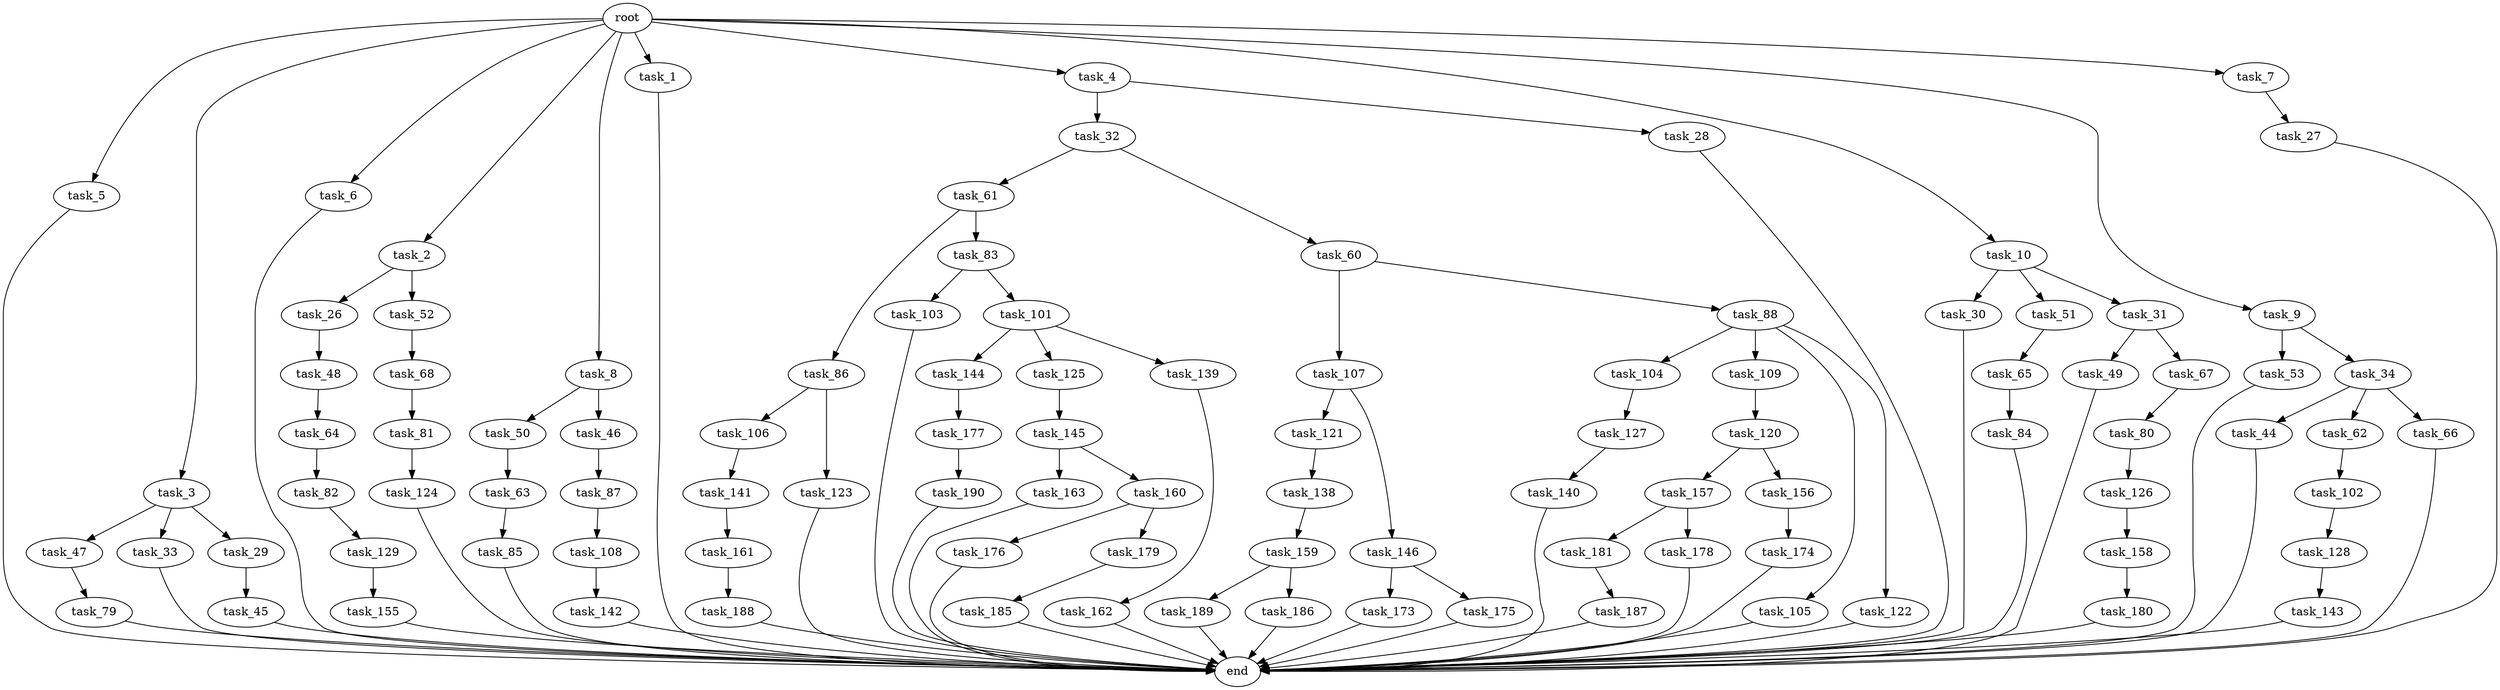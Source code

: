 digraph G {
  task_173 [size="42090679500.800003"];
  task_65 [size="30923764531.200001"];
  task_45 [size="13743895347.200001"];
  task_5 [size="102.400000"];
  task_47 [size="85899345920.000000"];
  task_3 [size="102.400000"];
  task_6 [size="102.400000"];
  task_30 [size="30923764531.200001"];
  task_2 [size="102.400000"];
  end [size="0.000000"];
  task_104 [size="69578470195.199997"];
  task_8 [size="102.400000"];
  task_44 [size="30923764531.200001"];
  task_163 [size="30923764531.200001"];
  task_1 [size="102.400000"];
  task_53 [size="3435973836.800000"];
  task_84 [size="85899345920.000000"];
  task_49 [size="69578470195.199997"];
  task_187 [size="7730941132.800000"];
  task_86 [size="21474836480.000000"];
  task_145 [size="7730941132.800000"];
  task_109 [size="69578470195.199997"];
  task_177 [size="69578470195.199997"];
  task_34 [size="3435973836.800000"];
  task_33 [size="85899345920.000000"];
  task_189 [size="42090679500.800003"];
  task_138 [size="13743895347.200001"];
  task_106 [size="13743895347.200001"];
  task_160 [size="30923764531.200001"];
  task_105 [size="69578470195.199997"];
  task_48 [size="30923764531.200001"];
  task_4 [size="102.400000"];
  task_157 [size="30923764531.200001"];
  task_79 [size="13743895347.200001"];
  task_176 [size="7730941132.800000"];
  task_181 [size="54975581388.800003"];
  task_120 [size="42090679500.800003"];
  task_82 [size="42090679500.800003"];
  task_144 [size="42090679500.800003"];
  task_50 [size="3435973836.800000"];
  task_10 [size="102.400000"];
  task_161 [size="69578470195.199997"];
  task_127 [size="7730941132.800000"];
  task_83 [size="21474836480.000000"];
  task_103 [size="21474836480.000000"];
  task_62 [size="30923764531.200001"];
  task_9 [size="102.400000"];
  task_46 [size="3435973836.800000"];
  task_175 [size="42090679500.800003"];
  task_121 [size="85899345920.000000"];
  task_186 [size="42090679500.800003"];
  task_107 [size="21474836480.000000"];
  task_126 [size="3435973836.800000"];
  task_27 [size="69578470195.199997"];
  task_179 [size="7730941132.800000"];
  task_61 [size="3435973836.800000"];
  task_143 [size="30923764531.200001"];
  task_80 [size="21474836480.000000"];
  task_51 [size="30923764531.200001"];
  task_66 [size="30923764531.200001"];
  task_142 [size="13743895347.200001"];
  root [size="0.000000"];
  task_146 [size="85899345920.000000"];
  task_32 [size="30923764531.200001"];
  task_141 [size="85899345920.000000"];
  task_188 [size="30923764531.200001"];
  task_180 [size="54975581388.800003"];
  task_129 [size="30923764531.200001"];
  task_88 [size="21474836480.000000"];
  task_26 [size="69578470195.199997"];
  task_140 [size="54975581388.800003"];
  task_87 [size="3435973836.800000"];
  task_29 [size="85899345920.000000"];
  task_31 [size="30923764531.200001"];
  task_81 [size="42090679500.800003"];
  task_85 [size="54975581388.800003"];
  task_122 [size="69578470195.199997"];
  task_63 [size="69578470195.199997"];
  task_52 [size="69578470195.199997"];
  task_162 [size="54975581388.800003"];
  task_101 [size="21474836480.000000"];
  task_28 [size="30923764531.200001"];
  task_67 [size="69578470195.199997"];
  task_178 [size="54975581388.800003"];
  task_159 [size="54975581388.800003"];
  task_125 [size="42090679500.800003"];
  task_102 [size="54975581388.800003"];
  task_155 [size="42090679500.800003"];
  task_124 [size="54975581388.800003"];
  task_7 [size="102.400000"];
  task_139 [size="42090679500.800003"];
  task_190 [size="7730941132.800000"];
  task_156 [size="30923764531.200001"];
  task_128 [size="30923764531.200001"];
  task_108 [size="69578470195.199997"];
  task_185 [size="85899345920.000000"];
  task_68 [size="7730941132.800000"];
  task_60 [size="3435973836.800000"];
  task_174 [size="54975581388.800003"];
  task_64 [size="13743895347.200001"];
  task_123 [size="13743895347.200001"];
  task_158 [size="85899345920.000000"];

  task_173 -> end [size="1.000000"];
  task_65 -> task_84 [size="838860800.000000"];
  task_45 -> end [size="1.000000"];
  task_5 -> end [size="1.000000"];
  task_47 -> task_79 [size="134217728.000000"];
  task_3 -> task_47 [size="838860800.000000"];
  task_3 -> task_29 [size="838860800.000000"];
  task_3 -> task_33 [size="838860800.000000"];
  task_6 -> end [size="1.000000"];
  task_30 -> end [size="1.000000"];
  task_2 -> task_26 [size="679477248.000000"];
  task_2 -> task_52 [size="679477248.000000"];
  task_104 -> task_127 [size="75497472.000000"];
  task_8 -> task_50 [size="33554432.000000"];
  task_8 -> task_46 [size="33554432.000000"];
  task_44 -> end [size="1.000000"];
  task_163 -> end [size="1.000000"];
  task_1 -> end [size="1.000000"];
  task_53 -> end [size="1.000000"];
  task_84 -> end [size="1.000000"];
  task_49 -> end [size="1.000000"];
  task_187 -> end [size="1.000000"];
  task_86 -> task_106 [size="134217728.000000"];
  task_86 -> task_123 [size="134217728.000000"];
  task_145 -> task_160 [size="301989888.000000"];
  task_145 -> task_163 [size="301989888.000000"];
  task_109 -> task_120 [size="411041792.000000"];
  task_177 -> task_190 [size="75497472.000000"];
  task_34 -> task_62 [size="301989888.000000"];
  task_34 -> task_44 [size="301989888.000000"];
  task_34 -> task_66 [size="301989888.000000"];
  task_33 -> end [size="1.000000"];
  task_189 -> end [size="1.000000"];
  task_138 -> task_159 [size="536870912.000000"];
  task_106 -> task_141 [size="838860800.000000"];
  task_160 -> task_176 [size="75497472.000000"];
  task_160 -> task_179 [size="75497472.000000"];
  task_105 -> end [size="1.000000"];
  task_48 -> task_64 [size="134217728.000000"];
  task_4 -> task_28 [size="301989888.000000"];
  task_4 -> task_32 [size="301989888.000000"];
  task_157 -> task_181 [size="536870912.000000"];
  task_157 -> task_178 [size="536870912.000000"];
  task_79 -> end [size="1.000000"];
  task_176 -> end [size="1.000000"];
  task_181 -> task_187 [size="75497472.000000"];
  task_120 -> task_157 [size="301989888.000000"];
  task_120 -> task_156 [size="301989888.000000"];
  task_82 -> task_129 [size="301989888.000000"];
  task_144 -> task_177 [size="679477248.000000"];
  task_50 -> task_63 [size="679477248.000000"];
  task_10 -> task_30 [size="301989888.000000"];
  task_10 -> task_31 [size="301989888.000000"];
  task_10 -> task_51 [size="301989888.000000"];
  task_161 -> task_188 [size="301989888.000000"];
  task_127 -> task_140 [size="536870912.000000"];
  task_83 -> task_101 [size="209715200.000000"];
  task_83 -> task_103 [size="209715200.000000"];
  task_103 -> end [size="1.000000"];
  task_62 -> task_102 [size="536870912.000000"];
  task_9 -> task_53 [size="33554432.000000"];
  task_9 -> task_34 [size="33554432.000000"];
  task_46 -> task_87 [size="33554432.000000"];
  task_175 -> end [size="1.000000"];
  task_121 -> task_138 [size="134217728.000000"];
  task_186 -> end [size="1.000000"];
  task_107 -> task_146 [size="838860800.000000"];
  task_107 -> task_121 [size="838860800.000000"];
  task_126 -> task_158 [size="838860800.000000"];
  task_27 -> end [size="1.000000"];
  task_179 -> task_185 [size="838860800.000000"];
  task_61 -> task_83 [size="209715200.000000"];
  task_61 -> task_86 [size="209715200.000000"];
  task_143 -> end [size="1.000000"];
  task_80 -> task_126 [size="33554432.000000"];
  task_51 -> task_65 [size="301989888.000000"];
  task_66 -> end [size="1.000000"];
  task_142 -> end [size="1.000000"];
  root -> task_8 [size="1.000000"];
  root -> task_9 [size="1.000000"];
  root -> task_3 [size="1.000000"];
  root -> task_7 [size="1.000000"];
  root -> task_6 [size="1.000000"];
  root -> task_1 [size="1.000000"];
  root -> task_10 [size="1.000000"];
  root -> task_5 [size="1.000000"];
  root -> task_2 [size="1.000000"];
  root -> task_4 [size="1.000000"];
  task_146 -> task_173 [size="411041792.000000"];
  task_146 -> task_175 [size="411041792.000000"];
  task_32 -> task_60 [size="33554432.000000"];
  task_32 -> task_61 [size="33554432.000000"];
  task_141 -> task_161 [size="679477248.000000"];
  task_188 -> end [size="1.000000"];
  task_180 -> end [size="1.000000"];
  task_129 -> task_155 [size="411041792.000000"];
  task_88 -> task_104 [size="679477248.000000"];
  task_88 -> task_105 [size="679477248.000000"];
  task_88 -> task_109 [size="679477248.000000"];
  task_88 -> task_122 [size="679477248.000000"];
  task_26 -> task_48 [size="301989888.000000"];
  task_140 -> end [size="1.000000"];
  task_87 -> task_108 [size="679477248.000000"];
  task_29 -> task_45 [size="134217728.000000"];
  task_31 -> task_49 [size="679477248.000000"];
  task_31 -> task_67 [size="679477248.000000"];
  task_81 -> task_124 [size="536870912.000000"];
  task_85 -> end [size="1.000000"];
  task_122 -> end [size="1.000000"];
  task_63 -> task_85 [size="536870912.000000"];
  task_52 -> task_68 [size="75497472.000000"];
  task_162 -> end [size="1.000000"];
  task_101 -> task_139 [size="411041792.000000"];
  task_101 -> task_125 [size="411041792.000000"];
  task_101 -> task_144 [size="411041792.000000"];
  task_28 -> end [size="1.000000"];
  task_67 -> task_80 [size="209715200.000000"];
  task_178 -> end [size="1.000000"];
  task_159 -> task_186 [size="411041792.000000"];
  task_159 -> task_189 [size="411041792.000000"];
  task_125 -> task_145 [size="75497472.000000"];
  task_102 -> task_128 [size="301989888.000000"];
  task_155 -> end [size="1.000000"];
  task_124 -> end [size="1.000000"];
  task_7 -> task_27 [size="679477248.000000"];
  task_139 -> task_162 [size="536870912.000000"];
  task_190 -> end [size="1.000000"];
  task_156 -> task_174 [size="536870912.000000"];
  task_128 -> task_143 [size="301989888.000000"];
  task_108 -> task_142 [size="134217728.000000"];
  task_185 -> end [size="1.000000"];
  task_68 -> task_81 [size="411041792.000000"];
  task_60 -> task_88 [size="209715200.000000"];
  task_60 -> task_107 [size="209715200.000000"];
  task_174 -> end [size="1.000000"];
  task_64 -> task_82 [size="411041792.000000"];
  task_123 -> end [size="1.000000"];
  task_158 -> task_180 [size="536870912.000000"];
}
